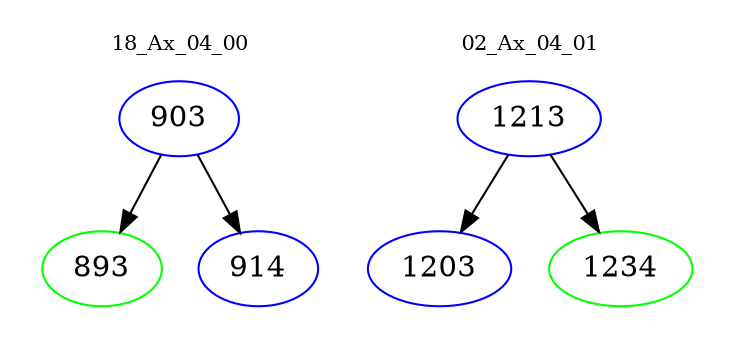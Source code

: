 digraph{
subgraph cluster_0 {
color = white
label = "18_Ax_04_00";
fontsize=10;
T0_903 [label="903", color="blue"]
T0_903 -> T0_893 [color="black"]
T0_893 [label="893", color="green"]
T0_903 -> T0_914 [color="black"]
T0_914 [label="914", color="blue"]
}
subgraph cluster_1 {
color = white
label = "02_Ax_04_01";
fontsize=10;
T1_1213 [label="1213", color="blue"]
T1_1213 -> T1_1203 [color="black"]
T1_1203 [label="1203", color="blue"]
T1_1213 -> T1_1234 [color="black"]
T1_1234 [label="1234", color="green"]
}
}
